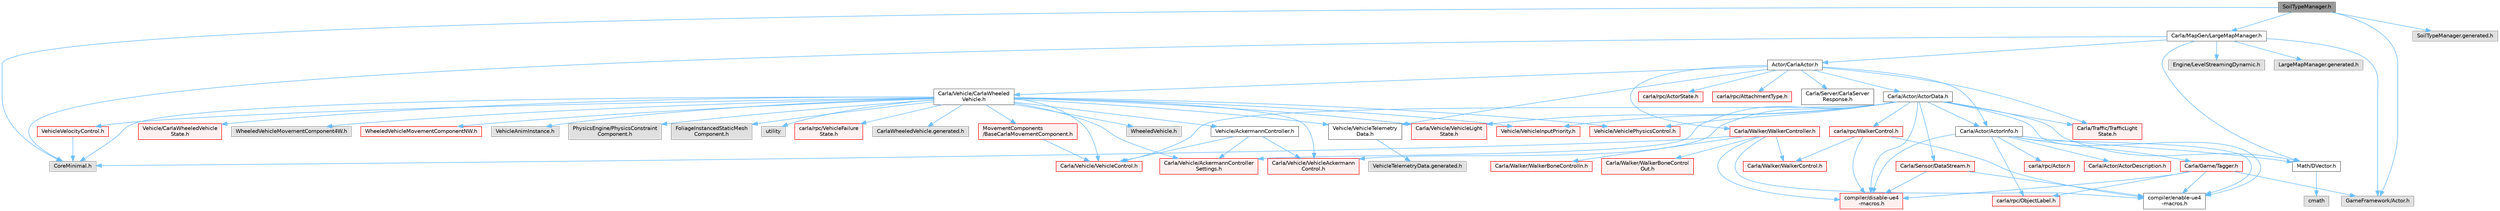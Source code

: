 digraph "SoilTypeManager.h"
{
 // INTERACTIVE_SVG=YES
 // LATEX_PDF_SIZE
  bgcolor="transparent";
  edge [fontname=Helvetica,fontsize=10,labelfontname=Helvetica,labelfontsize=10];
  node [fontname=Helvetica,fontsize=10,shape=box,height=0.2,width=0.4];
  Node1 [id="Node000001",label="SoilTypeManager.h",height=0.2,width=0.4,color="gray40", fillcolor="grey60", style="filled", fontcolor="black",tooltip=" "];
  Node1 -> Node2 [id="edge1_Node000001_Node000002",color="steelblue1",style="solid",tooltip=" "];
  Node2 [id="Node000002",label="CoreMinimal.h",height=0.2,width=0.4,color="grey60", fillcolor="#E0E0E0", style="filled",tooltip=" "];
  Node1 -> Node3 [id="edge2_Node000001_Node000003",color="steelblue1",style="solid",tooltip=" "];
  Node3 [id="Node000003",label="GameFramework/Actor.h",height=0.2,width=0.4,color="grey60", fillcolor="#E0E0E0", style="filled",tooltip=" "];
  Node1 -> Node4 [id="edge3_Node000001_Node000004",color="steelblue1",style="solid",tooltip=" "];
  Node4 [id="Node000004",label="Carla/MapGen/LargeMapManager.h",height=0.2,width=0.4,color="grey40", fillcolor="white", style="filled",URL="$d3/d30/LargeMapManager_8h.html",tooltip=" "];
  Node4 -> Node2 [id="edge4_Node000004_Node000002",color="steelblue1",style="solid",tooltip=" "];
  Node4 -> Node5 [id="edge5_Node000004_Node000005",color="steelblue1",style="solid",tooltip=" "];
  Node5 [id="Node000005",label="Actor/CarlaActor.h",height=0.2,width=0.4,color="grey40", fillcolor="white", style="filled",URL="$de/d36/CarlaActor_8h.html",tooltip=" "];
  Node5 -> Node6 [id="edge6_Node000005_Node000006",color="steelblue1",style="solid",tooltip=" "];
  Node6 [id="Node000006",label="Carla/Actor/ActorInfo.h",height=0.2,width=0.4,color="grey40", fillcolor="white", style="filled",URL="$d0/d4e/ActorInfo_8h.html",tooltip=" "];
  Node6 -> Node7 [id="edge7_Node000006_Node000007",color="steelblue1",style="solid",tooltip=" "];
  Node7 [id="Node000007",label="Carla/Actor/ActorDescription.h",height=0.2,width=0.4,color="red", fillcolor="#FFF0F0", style="filled",URL="$d4/de6/Unreal_2CarlaUE4_2Plugins_2Carla_2Source_2Carla_2Actor_2ActorDescription_8h.html",tooltip=" "];
  Node6 -> Node19 [id="edge8_Node000006_Node000019",color="steelblue1",style="solid",tooltip=" "];
  Node19 [id="Node000019",label="Carla/Game/Tagger.h",height=0.2,width=0.4,color="red", fillcolor="#FFF0F0", style="filled",URL="$d7/d06/Tagger_8h.html",tooltip=" "];
  Node19 -> Node3 [id="edge9_Node000019_Node000003",color="steelblue1",style="solid",tooltip=" "];
  Node19 -> Node9 [id="edge10_Node000019_Node000009",color="steelblue1",style="solid",tooltip=" "];
  Node9 [id="Node000009",label="compiler/disable-ue4\l-macros.h",height=0.2,width=0.4,color="red", fillcolor="#FFF0F0", style="filled",URL="$d2/d02/disable-ue4-macros_8h.html",tooltip=" "];
  Node19 -> Node21 [id="edge11_Node000019_Node000021",color="steelblue1",style="solid",tooltip=" "];
  Node21 [id="Node000021",label="carla/rpc/ObjectLabel.h",height=0.2,width=0.4,color="red", fillcolor="#FFF0F0", style="filled",URL="$d0/dea/ObjectLabel_8h.html",tooltip=" "];
  Node19 -> Node16 [id="edge12_Node000019_Node000016",color="steelblue1",style="solid",tooltip=" "];
  Node16 [id="Node000016",label="compiler/enable-ue4\l-macros.h",height=0.2,width=0.4,color="grey40", fillcolor="white", style="filled",URL="$d9/da2/enable-ue4-macros_8h.html",tooltip=" "];
  Node6 -> Node37 [id="edge13_Node000006_Node000037",color="steelblue1",style="solid",tooltip=" "];
  Node37 [id="Node000037",label="Math/DVector.h",height=0.2,width=0.4,color="grey40", fillcolor="white", style="filled",URL="$d5/d94/DVector_8h.html",tooltip=" "];
  Node37 -> Node38 [id="edge14_Node000037_Node000038",color="steelblue1",style="solid",tooltip=" "];
  Node38 [id="Node000038",label="cmath",height=0.2,width=0.4,color="grey60", fillcolor="#E0E0E0", style="filled",tooltip=" "];
  Node6 -> Node9 [id="edge15_Node000006_Node000009",color="steelblue1",style="solid",tooltip=" "];
  Node6 -> Node39 [id="edge16_Node000006_Node000039",color="steelblue1",style="solid",tooltip=" "];
  Node39 [id="Node000039",label="carla/rpc/Actor.h",height=0.2,width=0.4,color="red", fillcolor="#FFF0F0", style="filled",URL="$d8/d73/rpc_2Actor_8h.html",tooltip=" "];
  Node6 -> Node21 [id="edge17_Node000006_Node000021",color="steelblue1",style="solid",tooltip=" "];
  Node6 -> Node16 [id="edge18_Node000006_Node000016",color="steelblue1",style="solid",tooltip=" "];
  Node5 -> Node62 [id="edge19_Node000005_Node000062",color="steelblue1",style="solid",tooltip=" "];
  Node62 [id="Node000062",label="Carla/Actor/ActorData.h",height=0.2,width=0.4,color="grey40", fillcolor="white", style="filled",URL="$de/d7d/ActorData_8h.html",tooltip=" "];
  Node62 -> Node6 [id="edge20_Node000062_Node000006",color="steelblue1",style="solid",tooltip=" "];
  Node62 -> Node37 [id="edge21_Node000062_Node000037",color="steelblue1",style="solid",tooltip=" "];
  Node62 -> Node63 [id="edge22_Node000062_Node000063",color="steelblue1",style="solid",tooltip=" "];
  Node63 [id="Node000063",label="Carla/Vehicle/AckermannController\lSettings.h",height=0.2,width=0.4,color="red", fillcolor="#FFF0F0", style="filled",URL="$df/d92/Unreal_2CarlaUE4_2Plugins_2Carla_2Source_2Carla_2Vehicle_2AckermannControllerSettings_8h.html",tooltip=" "];
  Node62 -> Node65 [id="edge23_Node000062_Node000065",color="steelblue1",style="solid",tooltip=" "];
  Node65 [id="Node000065",label="Carla/Vehicle/VehicleAckermann\lControl.h",height=0.2,width=0.4,color="red", fillcolor="#FFF0F0", style="filled",URL="$d7/d1a/Unreal_2CarlaUE4_2Plugins_2Carla_2Source_2Carla_2Vehicle_2VehicleAckermannControl_8h.html",tooltip=" "];
  Node62 -> Node67 [id="edge24_Node000062_Node000067",color="steelblue1",style="solid",tooltip=" "];
  Node67 [id="Node000067",label="Carla/Vehicle/VehicleControl.h",height=0.2,width=0.4,color="red", fillcolor="#FFF0F0", style="filled",URL="$d4/dbd/Unreal_2CarlaUE4_2Plugins_2Carla_2Source_2Carla_2Vehicle_2VehicleControl_8h.html",tooltip=" "];
  Node62 -> Node69 [id="edge25_Node000062_Node000069",color="steelblue1",style="solid",tooltip=" "];
  Node69 [id="Node000069",label="Carla/Vehicle/VehicleLight\lState.h",height=0.2,width=0.4,color="red", fillcolor="#FFF0F0", style="filled",URL="$d6/d6c/Unreal_2CarlaUE4_2Plugins_2Carla_2Source_2Carla_2Vehicle_2VehicleLightState_8h.html",tooltip=" "];
  Node62 -> Node71 [id="edge26_Node000062_Node000071",color="steelblue1",style="solid",tooltip=" "];
  Node71 [id="Node000071",label="Vehicle/VehicleInputPriority.h",height=0.2,width=0.4,color="red", fillcolor="#FFF0F0", style="filled",URL="$db/d8b/VehicleInputPriority_8h.html",tooltip=" "];
  Node62 -> Node73 [id="edge27_Node000062_Node000073",color="steelblue1",style="solid",tooltip=" "];
  Node73 [id="Node000073",label="Vehicle/VehiclePhysicsControl.h",height=0.2,width=0.4,color="red", fillcolor="#FFF0F0", style="filled",URL="$d3/d90/Unreal_2CarlaUE4_2Plugins_2Carla_2Source_2Carla_2Vehicle_2VehiclePhysicsControl_8h.html",tooltip=" "];
  Node62 -> Node77 [id="edge28_Node000062_Node000077",color="steelblue1",style="solid",tooltip=" "];
  Node77 [id="Node000077",label="Carla/Sensor/DataStream.h",height=0.2,width=0.4,color="red", fillcolor="#FFF0F0", style="filled",URL="$da/dd9/DataStream_8h.html",tooltip=" "];
  Node77 -> Node9 [id="edge29_Node000077_Node000009",color="steelblue1",style="solid",tooltip=" "];
  Node77 -> Node16 [id="edge30_Node000077_Node000016",color="steelblue1",style="solid",tooltip=" "];
  Node62 -> Node162 [id="edge31_Node000062_Node000162",color="steelblue1",style="solid",tooltip=" "];
  Node162 [id="Node000162",label="Carla/Traffic/TrafficLight\lState.h",height=0.2,width=0.4,color="red", fillcolor="#FFF0F0", style="filled",URL="$df/d9b/Unreal_2CarlaUE4_2Plugins_2Carla_2Source_2Carla_2Traffic_2TrafficLightState_8h.html",tooltip=" "];
  Node62 -> Node9 [id="edge32_Node000062_Node000009",color="steelblue1",style="solid",tooltip=" "];
  Node62 -> Node108 [id="edge33_Node000062_Node000108",color="steelblue1",style="solid",tooltip=" "];
  Node108 [id="Node000108",label="carla/rpc/WalkerControl.h",height=0.2,width=0.4,color="red", fillcolor="#FFF0F0", style="filled",URL="$dd/db3/LibCarla_2source_2carla_2rpc_2WalkerControl_8h.html",tooltip=" "];
  Node108 -> Node16 [id="edge34_Node000108_Node000016",color="steelblue1",style="solid",tooltip=" "];
  Node108 -> Node109 [id="edge35_Node000108_Node000109",color="steelblue1",style="solid",tooltip=" "];
  Node109 [id="Node000109",label="Carla/Walker/WalkerControl.h",height=0.2,width=0.4,color="red", fillcolor="#FFF0F0", style="filled",URL="$da/d26/Unreal_2CarlaUE4_2Plugins_2Carla_2Source_2Carla_2Walker_2WalkerControl_8h.html",tooltip=" "];
  Node108 -> Node9 [id="edge36_Node000108_Node000009",color="steelblue1",style="solid",tooltip=" "];
  Node62 -> Node16 [id="edge37_Node000062_Node000016",color="steelblue1",style="solid",tooltip=" "];
  Node5 -> Node164 [id="edge38_Node000005_Node000164",color="steelblue1",style="solid",tooltip=" "];
  Node164 [id="Node000164",label="Carla/Vehicle/CarlaWheeled\lVehicle.h",height=0.2,width=0.4,color="grey40", fillcolor="white", style="filled",URL="$d3/d00/CarlaWheeledVehicle_8h.html",tooltip=" "];
  Node164 -> Node165 [id="edge39_Node000164_Node000165",color="steelblue1",style="solid",tooltip=" "];
  Node165 [id="Node000165",label="WheeledVehicle.h",height=0.2,width=0.4,color="grey60", fillcolor="#E0E0E0", style="filled",tooltip=" "];
  Node164 -> Node166 [id="edge40_Node000164_Node000166",color="steelblue1",style="solid",tooltip=" "];
  Node166 [id="Node000166",label="Vehicle/AckermannController.h",height=0.2,width=0.4,color="grey40", fillcolor="white", style="filled",URL="$d0/d4d/AckermannController_8h.html",tooltip=" "];
  Node166 -> Node63 [id="edge41_Node000166_Node000063",color="steelblue1",style="solid",tooltip=" "];
  Node166 -> Node65 [id="edge42_Node000166_Node000065",color="steelblue1",style="solid",tooltip=" "];
  Node166 -> Node67 [id="edge43_Node000166_Node000067",color="steelblue1",style="solid",tooltip=" "];
  Node164 -> Node63 [id="edge44_Node000164_Node000063",color="steelblue1",style="solid",tooltip=" "];
  Node164 -> Node167 [id="edge45_Node000164_Node000167",color="steelblue1",style="solid",tooltip=" "];
  Node167 [id="Node000167",label="Vehicle/CarlaWheeledVehicle\lState.h",height=0.2,width=0.4,color="red", fillcolor="#FFF0F0", style="filled",URL="$d7/dab/CarlaWheeledVehicleState_8h.html",tooltip=" "];
  Node164 -> Node65 [id="edge46_Node000164_Node000065",color="steelblue1",style="solid",tooltip=" "];
  Node164 -> Node67 [id="edge47_Node000164_Node000067",color="steelblue1",style="solid",tooltip=" "];
  Node164 -> Node69 [id="edge48_Node000164_Node000069",color="steelblue1",style="solid",tooltip=" "];
  Node164 -> Node71 [id="edge49_Node000164_Node000071",color="steelblue1",style="solid",tooltip=" "];
  Node164 -> Node73 [id="edge50_Node000164_Node000073",color="steelblue1",style="solid",tooltip=" "];
  Node164 -> Node169 [id="edge51_Node000164_Node000169",color="steelblue1",style="solid",tooltip=" "];
  Node169 [id="Node000169",label="Vehicle/VehicleTelemetry\lData.h",height=0.2,width=0.4,color="grey40", fillcolor="white", style="filled",URL="$de/dcb/Unreal_2CarlaUE4_2Plugins_2Carla_2Source_2Carla_2Vehicle_2VehicleTelemetryData_8h.html",tooltip=" "];
  Node169 -> Node170 [id="edge52_Node000169_Node000170",color="steelblue1",style="solid",tooltip=" "];
  Node170 [id="Node000170",label="VehicleTelemetryData.generated.h",height=0.2,width=0.4,color="grey60", fillcolor="#E0E0E0", style="filled",tooltip=" "];
  Node164 -> Node171 [id="edge53_Node000164_Node000171",color="steelblue1",style="solid",tooltip=" "];
  Node171 [id="Node000171",label="VehicleVelocityControl.h",height=0.2,width=0.4,color="red", fillcolor="#FFF0F0", style="filled",URL="$d6/df3/VehicleVelocityControl_8h.html",tooltip=" "];
  Node171 -> Node2 [id="edge54_Node000171_Node000002",color="steelblue1",style="solid",tooltip=" "];
  Node164 -> Node174 [id="edge55_Node000164_Node000174",color="steelblue1",style="solid",tooltip=" "];
  Node174 [id="Node000174",label="WheeledVehicleMovementComponent4W.h",height=0.2,width=0.4,color="grey60", fillcolor="#E0E0E0", style="filled",tooltip=" "];
  Node164 -> Node175 [id="edge56_Node000164_Node000175",color="steelblue1",style="solid",tooltip=" "];
  Node175 [id="Node000175",label="WheeledVehicleMovementComponentNW.h",height=0.2,width=0.4,color="red", fillcolor="#FFF0F0", style="filled",URL="$d0/d34/WheeledVehicleMovementComponentNW_8h.html",tooltip=" "];
  Node164 -> Node179 [id="edge57_Node000164_Node000179",color="steelblue1",style="solid",tooltip=" "];
  Node179 [id="Node000179",label="VehicleAnimInstance.h",height=0.2,width=0.4,color="grey60", fillcolor="#E0E0E0", style="filled",tooltip=" "];
  Node164 -> Node180 [id="edge58_Node000164_Node000180",color="steelblue1",style="solid",tooltip=" "];
  Node180 [id="Node000180",label="PhysicsEngine/PhysicsConstraint\lComponent.h",height=0.2,width=0.4,color="grey60", fillcolor="#E0E0E0", style="filled",tooltip=" "];
  Node164 -> Node181 [id="edge59_Node000164_Node000181",color="steelblue1",style="solid",tooltip=" "];
  Node181 [id="Node000181",label="MovementComponents\l/BaseCarlaMovementComponent.h",height=0.2,width=0.4,color="red", fillcolor="#FFF0F0", style="filled",URL="$d6/d10/BaseCarlaMovementComponent_8h.html",tooltip=" "];
  Node181 -> Node67 [id="edge60_Node000181_Node000067",color="steelblue1",style="solid",tooltip=" "];
  Node164 -> Node184 [id="edge61_Node000164_Node000184",color="steelblue1",style="solid",tooltip=" "];
  Node184 [id="Node000184",label="FoliageInstancedStaticMesh\lComponent.h",height=0.2,width=0.4,color="grey60", fillcolor="#E0E0E0", style="filled",tooltip=" "];
  Node164 -> Node2 [id="edge62_Node000164_Node000002",color="steelblue1",style="solid",tooltip=" "];
  Node164 -> Node46 [id="edge63_Node000164_Node000046",color="steelblue1",style="solid",tooltip=" "];
  Node46 [id="Node000046",label="utility",height=0.2,width=0.4,color="grey60", fillcolor="#E0E0E0", style="filled",tooltip=" "];
  Node164 -> Node105 [id="edge64_Node000164_Node000105",color="steelblue1",style="solid",tooltip=" "];
  Node105 [id="Node000105",label="carla/rpc/VehicleFailure\lState.h",height=0.2,width=0.4,color="red", fillcolor="#FFF0F0", style="filled",URL="$d6/dac/VehicleFailureState_8h.html",tooltip=" "];
  Node164 -> Node185 [id="edge65_Node000164_Node000185",color="steelblue1",style="solid",tooltip=" "];
  Node185 [id="Node000185",label="CarlaWheeledVehicle.generated.h",height=0.2,width=0.4,color="grey60", fillcolor="#E0E0E0", style="filled",tooltip=" "];
  Node5 -> Node169 [id="edge66_Node000005_Node000169",color="steelblue1",style="solid",tooltip=" "];
  Node5 -> Node186 [id="edge67_Node000005_Node000186",color="steelblue1",style="solid",tooltip=" "];
  Node186 [id="Node000186",label="Carla/Walker/WalkerController.h",height=0.2,width=0.4,color="red", fillcolor="#FFF0F0", style="filled",URL="$da/d52/WalkerController_8h.html",tooltip=" "];
  Node186 -> Node187 [id="edge68_Node000186_Node000187",color="steelblue1",style="solid",tooltip=" "];
  Node187 [id="Node000187",label="Carla/Walker/WalkerBoneControlIn.h",height=0.2,width=0.4,color="red", fillcolor="#FFF0F0", style="filled",URL="$de/dbf/Unreal_2CarlaUE4_2Plugins_2Carla_2Source_2Carla_2Walker_2WalkerBoneControlIn_8h.html",tooltip=" "];
  Node186 -> Node189 [id="edge69_Node000186_Node000189",color="steelblue1",style="solid",tooltip=" "];
  Node189 [id="Node000189",label="Carla/Walker/WalkerBoneControl\lOut.h",height=0.2,width=0.4,color="red", fillcolor="#FFF0F0", style="filled",URL="$dd/d6e/Unreal_2CarlaUE4_2Plugins_2Carla_2Source_2Carla_2Walker_2WalkerBoneControlOut_8h.html",tooltip=" "];
  Node186 -> Node109 [id="edge70_Node000186_Node000109",color="steelblue1",style="solid",tooltip=" "];
  Node186 -> Node2 [id="edge71_Node000186_Node000002",color="steelblue1",style="solid",tooltip=" "];
  Node186 -> Node9 [id="edge72_Node000186_Node000009",color="steelblue1",style="solid",tooltip=" "];
  Node186 -> Node16 [id="edge73_Node000186_Node000016",color="steelblue1",style="solid",tooltip=" "];
  Node5 -> Node162 [id="edge74_Node000005_Node000162",color="steelblue1",style="solid",tooltip=" "];
  Node5 -> Node104 [id="edge75_Node000005_Node000104",color="steelblue1",style="solid",tooltip=" "];
  Node104 [id="Node000104",label="carla/rpc/ActorState.h",height=0.2,width=0.4,color="red", fillcolor="#FFF0F0", style="filled",URL="$d5/d30/rpc_2ActorState_8h.html",tooltip=" "];
  Node5 -> Node195 [id="edge76_Node000005_Node000195",color="steelblue1",style="solid",tooltip=" "];
  Node195 [id="Node000195",label="carla/rpc/AttachmentType.h",height=0.2,width=0.4,color="red", fillcolor="#FFF0F0", style="filled",URL="$d9/df7/AttachmentType_8h.html",tooltip=" "];
  Node5 -> Node196 [id="edge77_Node000005_Node000196",color="steelblue1",style="solid",tooltip=" "];
  Node196 [id="Node000196",label="Carla/Server/CarlaServer\lResponse.h",height=0.2,width=0.4,color="grey40", fillcolor="white", style="filled",URL="$dd/d3e/CarlaServerResponse_8h.html",tooltip=" "];
  Node4 -> Node3 [id="edge78_Node000004_Node000003",color="steelblue1",style="solid",tooltip=" "];
  Node4 -> Node197 [id="edge79_Node000004_Node000197",color="steelblue1",style="solid",tooltip=" "];
  Node197 [id="Node000197",label="Engine/LevelStreamingDynamic.h",height=0.2,width=0.4,color="grey60", fillcolor="#E0E0E0", style="filled",tooltip=" "];
  Node4 -> Node37 [id="edge80_Node000004_Node000037",color="steelblue1",style="solid",tooltip=" "];
  Node4 -> Node198 [id="edge81_Node000004_Node000198",color="steelblue1",style="solid",tooltip=" "];
  Node198 [id="Node000198",label="LargeMapManager.generated.h",height=0.2,width=0.4,color="grey60", fillcolor="#E0E0E0", style="filled",tooltip=" "];
  Node1 -> Node199 [id="edge82_Node000001_Node000199",color="steelblue1",style="solid",tooltip=" "];
  Node199 [id="Node000199",label="SoilTypeManager.generated.h",height=0.2,width=0.4,color="grey60", fillcolor="#E0E0E0", style="filled",tooltip=" "];
}
